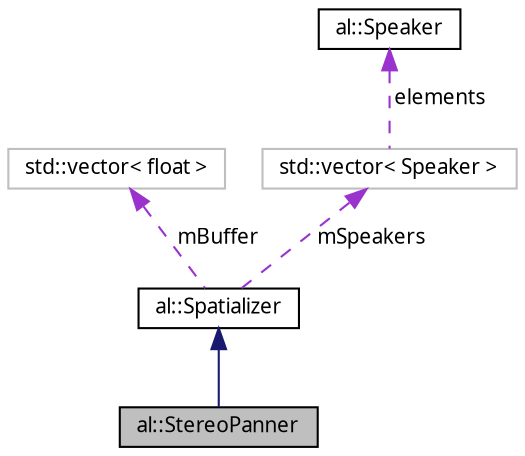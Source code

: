 digraph "al::StereoPanner"
{
 // LATEX_PDF_SIZE
  bgcolor="transparent";
  edge [fontname="FreeSans.ttf",fontsize="10",labelfontname="FreeSans.ttf",labelfontsize="10"];
  node [fontname="FreeSans.ttf",fontsize="10",shape=record];
  Node1 [label="al::StereoPanner",height=0.2,width=0.4,color="black", fillcolor="grey75", style="filled", fontcolor="black",tooltip="The StereoPanner class."];
  Node2 -> Node1 [dir="back",color="midnightblue",fontsize="10",style="solid",fontname="FreeSans.ttf"];
  Node2 [label="al::Spatializer",height=0.2,width=0.4,color="black",URL="$classal_1_1_spatializer.html",tooltip=" "];
  Node3 -> Node2 [dir="back",color="darkorchid3",fontsize="10",style="dashed",label=" mBuffer" ,fontname="FreeSans.ttf"];
  Node3 [label="std::vector\< float \>",height=0.2,width=0.4,color="grey75",tooltip=" "];
  Node4 -> Node2 [dir="back",color="darkorchid3",fontsize="10",style="dashed",label=" mSpeakers" ,fontname="FreeSans.ttf"];
  Node4 [label="std::vector\< Speaker \>",height=0.2,width=0.4,color="grey75",tooltip=" "];
  Node5 -> Node4 [dir="back",color="darkorchid3",fontsize="10",style="dashed",label=" elements" ,fontname="FreeSans.ttf"];
  Node5 [label="al::Speaker",height=0.2,width=0.4,color="black",URL="$classal_1_1_speaker.html",tooltip=" "];
}
